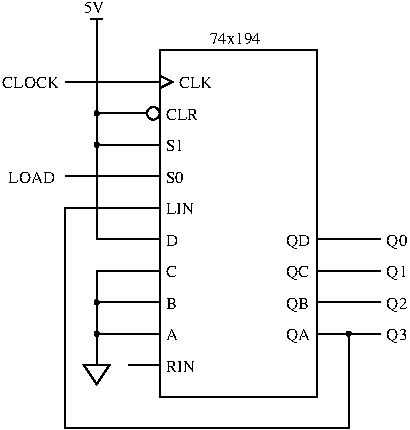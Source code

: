 #FIG 3.2  Produced by xfig version 3.2.5
Landscape
Center
Metric
A4      
100.00
Single
-2
1200 2
0 32 #e7e7e7
0 33 #717571
6 1260 2745 1440 3060
2 1 0 1 0 -1 0 0 -1 0.000 0 0 -1 0 0 4
	 1260 2925 1440 2925 1350 3060 1260 2925
2 1 0 1 0 -1 0 0 -1 0.000 0 0 -1 0 0 2
	 1350 2745 1350 2925
-6
6 1305 1080 1395 1170
1 3 0 1 0 -1 0 0 20 0.000 1 0.0000 1350 1125 15 15 1350 1125 1365 1125
-6
6 1305 1305 1395 1395
1 3 0 1 0 -1 0 0 20 0.000 1 0.0000 1350 1350 15 15 1350 1350 1365 1350
-6
6 1305 2430 1395 2520
1 3 0 1 0 -1 0 0 20 0.000 1 0.0000 1350 2475 15 15 1350 2475 1365 2475
-6
6 1305 2655 1395 2745
1 3 0 1 0 -1 0 0 20 0.000 1 0.0000 1350 2700 15 15 1350 2700 1365 2700
-6
6 3105 2655 3195 2745
1 3 0 1 0 -1 0 0 20 0.000 1 0.0000 3150 2700 15 15 3150 2700 3165 2700
-6
1 3 0 1 0 7 50 -1 -1 0.000 1 0.0000 1755 1125 45 45 1755 1125 1755 1170
2 1 0 1 0 7 50 -1 -1 0.000 0 0 -1 0 0 2
	 1800 900 1575 900
2 1 0 1 0 7 50 -1 -1 0.000 0 0 -1 0 0 3
	 1800 855 1890 900 1800 945
2 1 0 1 0 7 50 -1 -1 0.000 0 0 -1 0 0 2
	 1800 1350 1575 1350
2 1 0 1 0 7 50 -1 -1 0.000 0 0 -1 0 0 2
	 1800 1575 1575 1575
2 2 0 1 0 7 50 -1 -1 0.000 0 0 -1 0 0 5
	 1800 675 2925 675 2925 3150 1800 3150 1800 675
2 1 0 1 0 7 50 -1 -1 0.000 0 0 -1 0 0 2
	 1800 1800 1575 1800
2 1 0 1 0 7 50 -1 -1 0.000 0 0 -1 0 0 2
	 1800 2025 1575 2025
2 1 0 1 0 7 50 -1 -1 0.000 0 0 -1 0 0 2
	 1800 2250 1575 2250
2 1 0 1 0 7 50 -1 -1 0.000 0 0 -1 0 0 2
	 1800 2475 1575 2475
2 1 0 1 0 7 50 -1 -1 0.000 0 0 -1 0 0 2
	 1800 2700 1575 2700
2 1 0 1 0 7 50 -1 -1 0.000 0 0 -1 0 0 2
	 1800 2925 1575 2925
2 1 0 1 0 7 50 -1 -1 0.000 0 0 -1 0 0 2
	 3150 2025 2925 2025
2 1 0 1 0 7 50 -1 -1 0.000 0 0 -1 0 0 2
	 3150 2250 2925 2250
2 1 0 1 0 7 50 -1 -1 0.000 0 0 -1 0 0 2
	 3150 2475 2925 2475
2 1 0 1 0 7 50 -1 -1 0.000 0 0 -1 0 0 2
	 3150 2700 2925 2700
2 1 0 1 0 7 50 -1 -1 0.000 0 0 -1 0 0 2
	 1710 1125 1575 1125
2 1 0 1 0 7 50 -1 -1 0.000 0 0 -1 0 0 2
	 1305 450 1395 450
2 1 0 1 0 7 50 -1 -1 0.000 0 0 -1 0 0 3
	 1350 450 1350 2025 1575 2025
2 1 0 1 0 7 50 -1 -1 0.000 0 0 -1 0 0 2
	 1575 1350 1350 1350
2 1 0 1 0 7 50 -1 -1 0.000 0 0 -1 0 0 2
	 1575 1125 1350 1125
2 1 0 1 0 7 50 -1 -1 0.000 0 0 -1 0 0 2
	 1125 900 1575 900
2 1 0 1 0 7 50 -1 -1 0.000 0 0 -1 0 0 2
	 1125 1575 1575 1575
2 1 0 1 0 7 50 -1 -1 0.000 0 0 -1 0 0 3
	 1575 2250 1350 2250 1350 2925
2 1 0 1 0 7 50 -1 -1 0.000 0 0 -1 0 0 2
	 1575 2475 1350 2475
2 1 0 1 0 7 50 -1 -1 0.000 0 0 -1 0 0 2
	 1350 2700 1575 2700
2 1 0 1 0 7 50 -1 -1 0.000 0 0 -1 0 0 5
	 1575 1800 1125 1800 1125 3375 3150 3375 3150 2700
2 1 0 1 0 7 50 -1 -1 0.000 0 0 -1 0 0 2
	 3150 2025 3375 2025
2 1 0 1 0 7 50 -1 -1 0.000 0 0 -1 0 0 2
	 3150 2250 3375 2250
2 1 0 1 0 7 50 -1 -1 0.000 0 0 -1 0 0 2
	 3150 2475 3375 2475
2 1 0 1 0 7 50 -1 -1 0.000 0 0 -1 0 0 2
	 3150 2700 3375 2700
4 0 0 50 -1 0 8 0.0000 4 75 255 1935 945 CLK\001
4 0 0 50 -1 0 8 0.0000 4 75 135 1845 1395 S1\001
4 0 0 50 -1 0 8 0.0000 4 75 135 1845 1620 S0\001
4 0 0 50 -1 0 8 0.0000 4 75 90 1845 2295 C\001
4 0 0 50 -1 0 8 0.0000 4 75 90 1845 2745 A\001
4 0 0 50 -1 0 8 0.0000 4 75 90 1845 2070 D\001
4 0 0 50 -1 0 8 0.0000 4 75 75 1845 2520 B\001
4 0 0 50 -1 0 8 0.0000 4 75 210 1845 1845 LIN\001
4 0 0 50 -1 0 8 0.0000 4 75 225 1845 2970 RIN\001
4 0 0 50 -1 0 8 0.0000 4 105 180 2700 2070 QD\001
4 0 0 50 -1 0 8 0.0000 4 105 180 2700 2295 QC\001
4 0 0 50 -1 0 8 0.0000 4 105 165 2700 2520 QB\001
4 0 0 50 -1 0 8 0.0000 4 105 180 2700 2745 QA\001
4 0 0 50 -1 0 8 0.0000 4 75 255 1845 1170 CLR\001
4 0 0 50 -1 0 8 0.0000 4 75 375 2160 630 74x194\001
4 0 0 50 -1 0 8 0.0000 4 75 435 675 945 CLOCK\001
4 0 0 50 -1 0 8 0.0000 4 75 345 720 1620 LOAD\001
4 0 0 50 -1 0 8 0.0000 4 75 150 1260 405 5V\001
4 0 0 50 -1 0 8 0.0000 4 105 150 3420 2745 Q3\001
4 0 0 50 -1 0 8 0.0000 4 105 150 3420 2520 Q2\001
4 0 0 50 -1 0 8 0.0000 4 105 150 3420 2295 Q1\001
4 0 0 50 -1 0 8 0.0000 4 105 150 3420 2070 Q0\001
